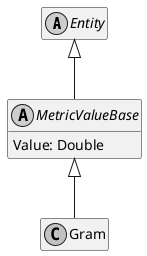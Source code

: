 ﻿@startuml
skinparam monochrome true
hide empty members

abstract class Entity {
}

Entity <|-- MetricValueBase

abstract class MetricValueBase {
    Value: Double
}

MetricValueBase <|-- Gram

class Gram {
}

@enduml
